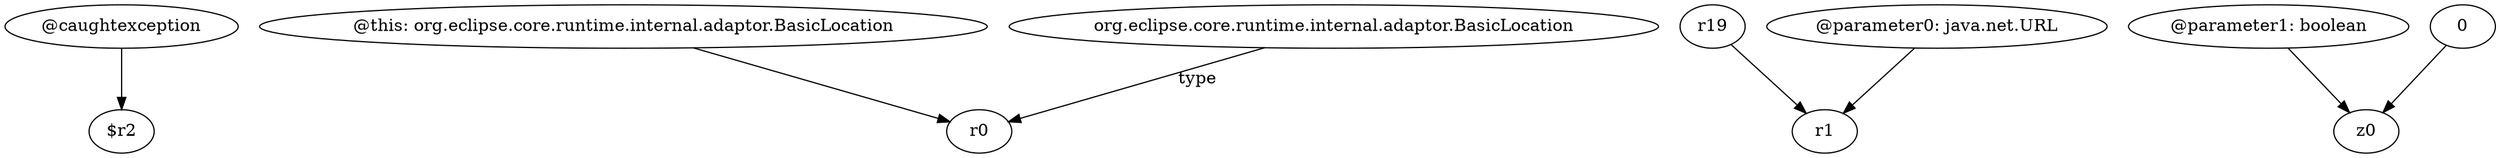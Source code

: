 digraph g {
0[label="@caughtexception"]
1[label="$r2"]
0->1[label=""]
2[label="@this: org.eclipse.core.runtime.internal.adaptor.BasicLocation"]
3[label="r0"]
2->3[label=""]
4[label="org.eclipse.core.runtime.internal.adaptor.BasicLocation"]
4->3[label="type"]
5[label="r19"]
6[label="r1"]
5->6[label=""]
7[label="@parameter0: java.net.URL"]
7->6[label=""]
8[label="@parameter1: boolean"]
9[label="z0"]
8->9[label=""]
10[label="0"]
10->9[label=""]
}